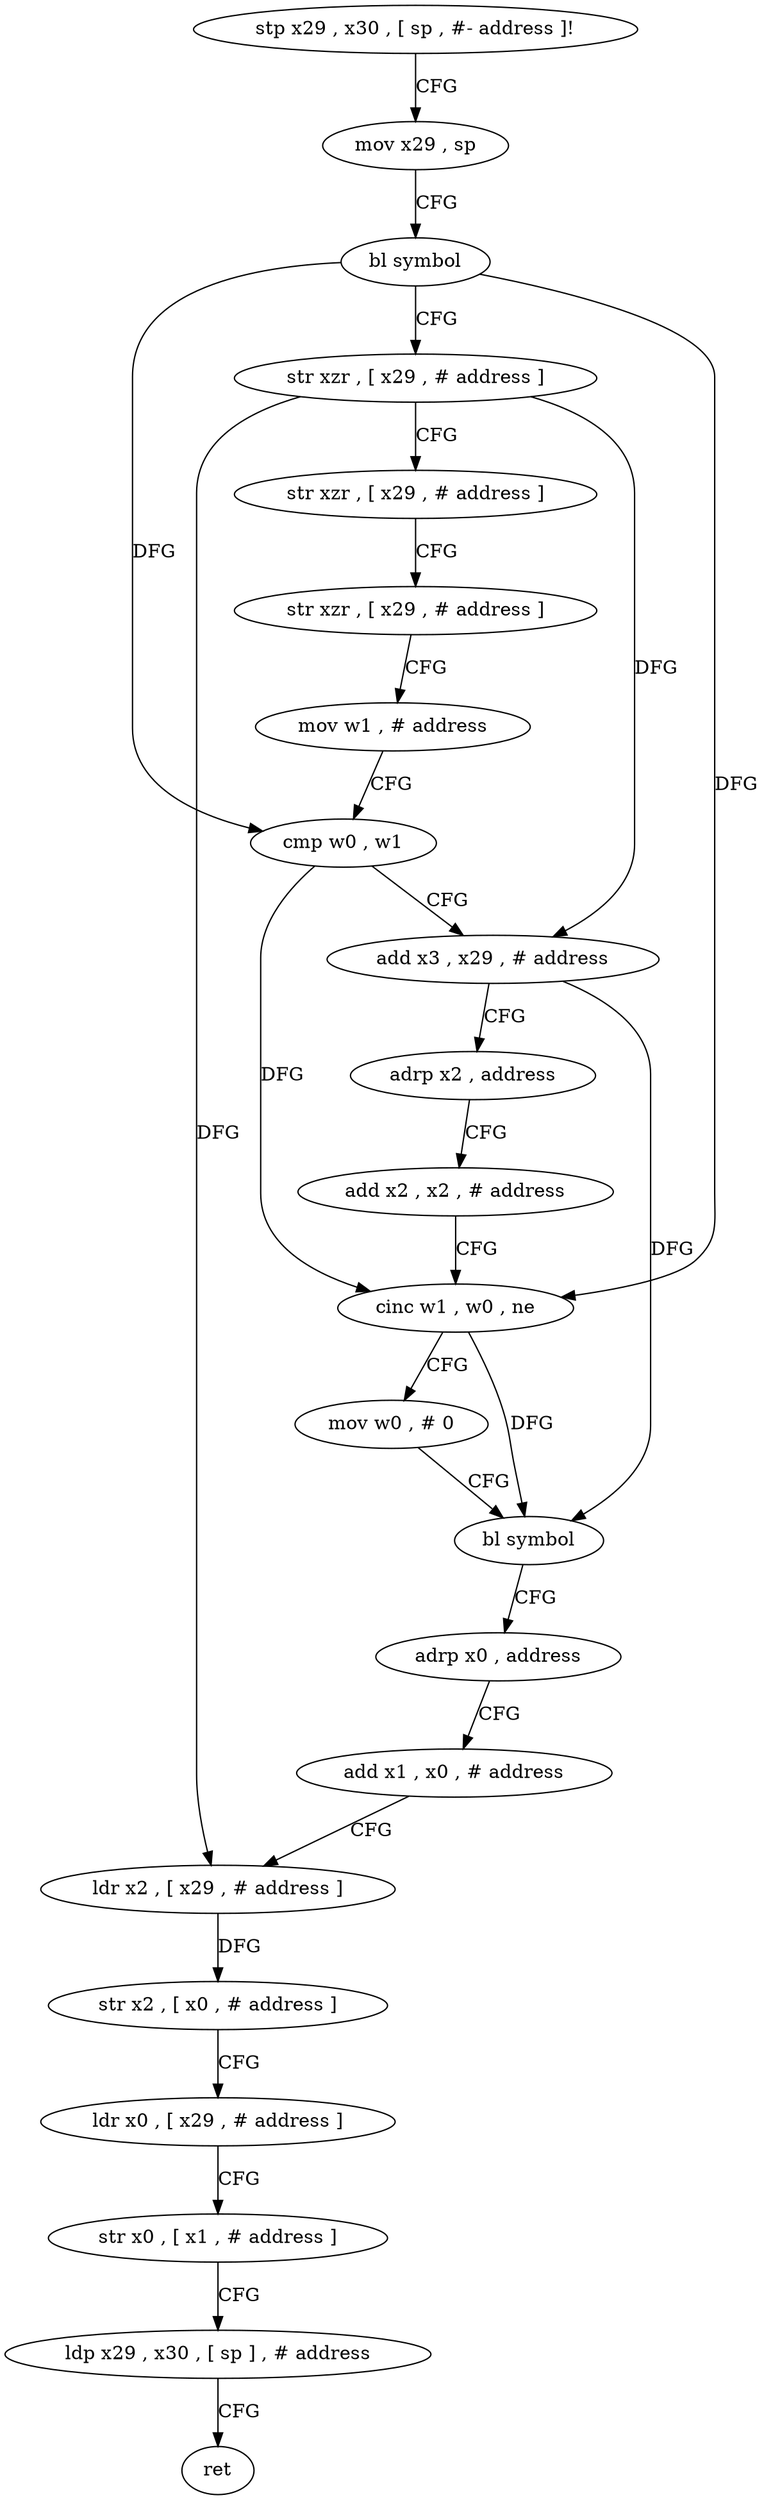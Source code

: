 digraph "func" {
"4263544" [label = "stp x29 , x30 , [ sp , #- address ]!" ]
"4263548" [label = "mov x29 , sp" ]
"4263552" [label = "bl symbol" ]
"4263556" [label = "str xzr , [ x29 , # address ]" ]
"4263560" [label = "str xzr , [ x29 , # address ]" ]
"4263564" [label = "str xzr , [ x29 , # address ]" ]
"4263568" [label = "mov w1 , # address" ]
"4263572" [label = "cmp w0 , w1" ]
"4263576" [label = "add x3 , x29 , # address" ]
"4263580" [label = "adrp x2 , address" ]
"4263584" [label = "add x2 , x2 , # address" ]
"4263588" [label = "cinc w1 , w0 , ne" ]
"4263592" [label = "mov w0 , # 0" ]
"4263596" [label = "bl symbol" ]
"4263600" [label = "adrp x0 , address" ]
"4263604" [label = "add x1 , x0 , # address" ]
"4263608" [label = "ldr x2 , [ x29 , # address ]" ]
"4263612" [label = "str x2 , [ x0 , # address ]" ]
"4263616" [label = "ldr x0 , [ x29 , # address ]" ]
"4263620" [label = "str x0 , [ x1 , # address ]" ]
"4263624" [label = "ldp x29 , x30 , [ sp ] , # address" ]
"4263628" [label = "ret" ]
"4263544" -> "4263548" [ label = "CFG" ]
"4263548" -> "4263552" [ label = "CFG" ]
"4263552" -> "4263556" [ label = "CFG" ]
"4263552" -> "4263572" [ label = "DFG" ]
"4263552" -> "4263588" [ label = "DFG" ]
"4263556" -> "4263560" [ label = "CFG" ]
"4263556" -> "4263608" [ label = "DFG" ]
"4263556" -> "4263576" [ label = "DFG" ]
"4263560" -> "4263564" [ label = "CFG" ]
"4263564" -> "4263568" [ label = "CFG" ]
"4263568" -> "4263572" [ label = "CFG" ]
"4263572" -> "4263576" [ label = "CFG" ]
"4263572" -> "4263588" [ label = "DFG" ]
"4263576" -> "4263580" [ label = "CFG" ]
"4263576" -> "4263596" [ label = "DFG" ]
"4263580" -> "4263584" [ label = "CFG" ]
"4263584" -> "4263588" [ label = "CFG" ]
"4263588" -> "4263592" [ label = "CFG" ]
"4263588" -> "4263596" [ label = "DFG" ]
"4263592" -> "4263596" [ label = "CFG" ]
"4263596" -> "4263600" [ label = "CFG" ]
"4263600" -> "4263604" [ label = "CFG" ]
"4263604" -> "4263608" [ label = "CFG" ]
"4263608" -> "4263612" [ label = "DFG" ]
"4263612" -> "4263616" [ label = "CFG" ]
"4263616" -> "4263620" [ label = "CFG" ]
"4263620" -> "4263624" [ label = "CFG" ]
"4263624" -> "4263628" [ label = "CFG" ]
}
